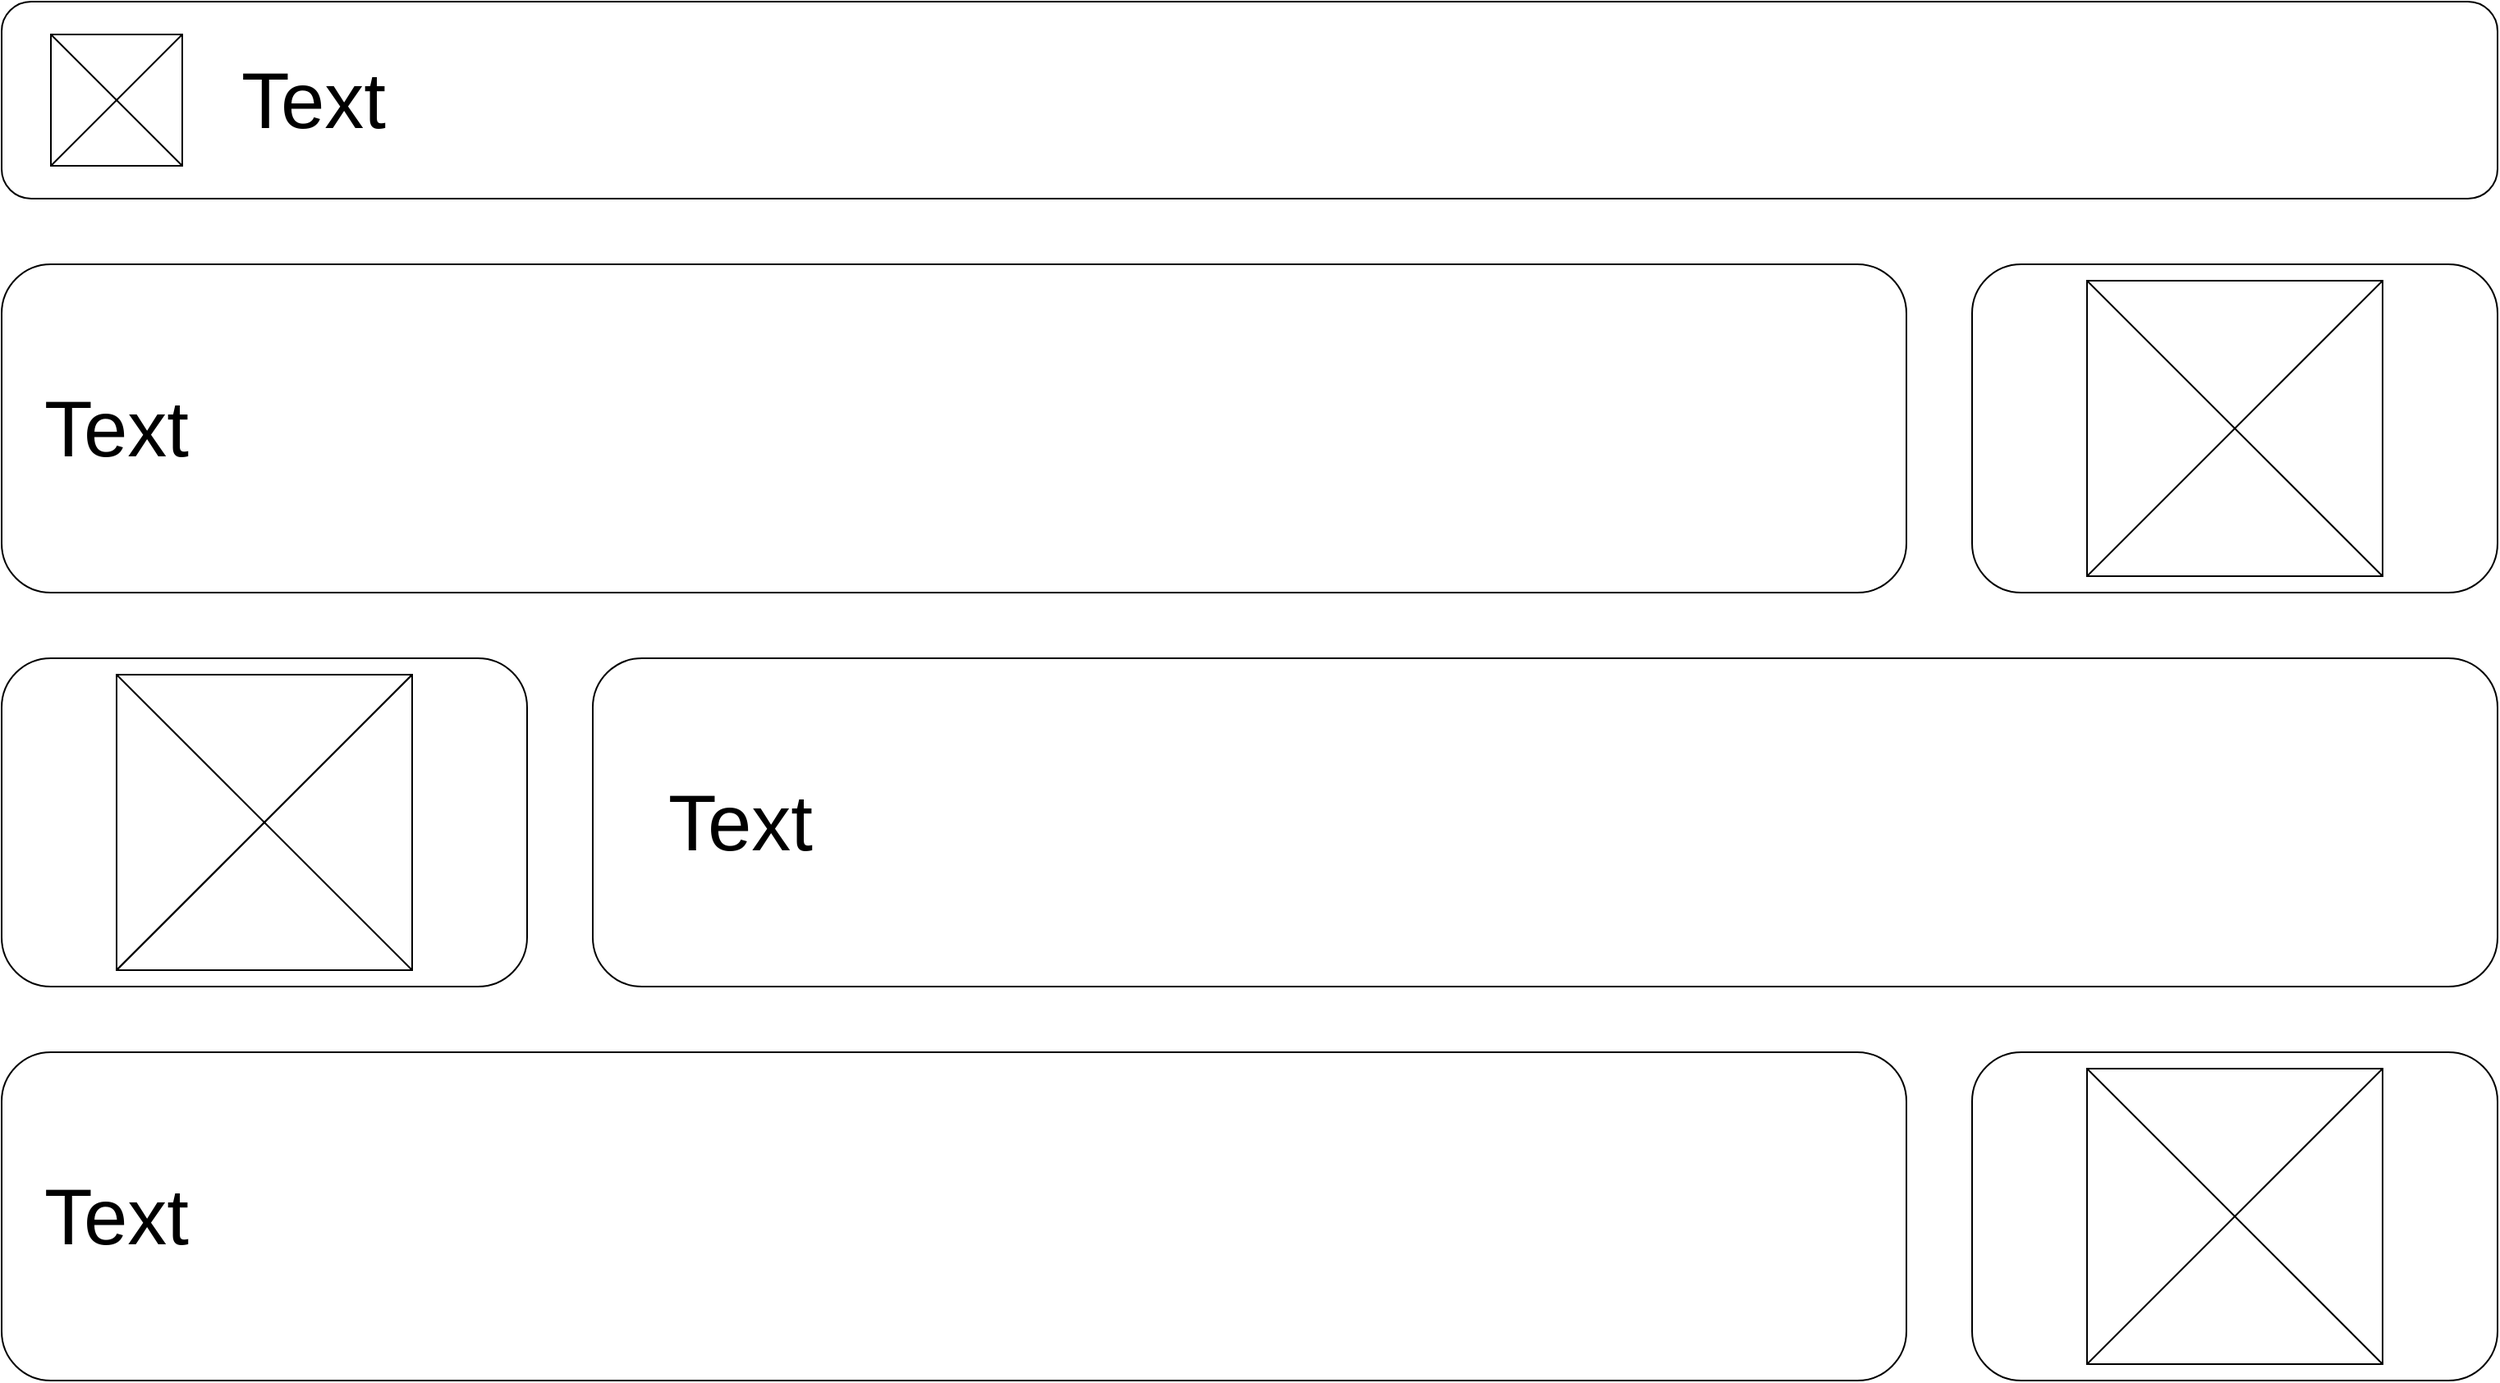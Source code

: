 <mxfile version="24.7.17">
  <diagram name="Page-1" id="6E-YfrabbXqhmYEnca0O">
    <mxGraphModel dx="2320" dy="1189" grid="1" gridSize="10" guides="1" tooltips="1" connect="1" arrows="1" fold="1" page="1" pageScale="1" pageWidth="1600" pageHeight="900" math="0" shadow="0">
      <root>
        <mxCell id="0" />
        <mxCell id="1" parent="0" />
        <mxCell id="RtJifYW1QW43KtxmVP3E-1" value="" style="rounded=1;whiteSpace=wrap;html=1;" vertex="1" parent="1">
          <mxGeometry x="40" y="40" width="1520" height="120" as="geometry" />
        </mxCell>
        <mxCell id="RtJifYW1QW43KtxmVP3E-2" value="" style="whiteSpace=wrap;html=1;aspect=fixed;" vertex="1" parent="1">
          <mxGeometry x="70" y="60" width="80" height="80" as="geometry" />
        </mxCell>
        <mxCell id="RtJifYW1QW43KtxmVP3E-3" value="" style="endArrow=none;html=1;rounded=0;entryX=1;entryY=0;entryDx=0;entryDy=0;exitX=0;exitY=1;exitDx=0;exitDy=0;" edge="1" source="RtJifYW1QW43KtxmVP3E-2" target="RtJifYW1QW43KtxmVP3E-2" parent="1">
          <mxGeometry width="50" height="50" relative="1" as="geometry">
            <mxPoint x="90" y="140" as="sourcePoint" />
            <mxPoint x="140" y="90" as="targetPoint" />
          </mxGeometry>
        </mxCell>
        <mxCell id="RtJifYW1QW43KtxmVP3E-4" value="" style="endArrow=none;html=1;rounded=0;entryX=1;entryY=1;entryDx=0;entryDy=0;exitX=0;exitY=0;exitDx=0;exitDy=0;" edge="1" source="RtJifYW1QW43KtxmVP3E-2" target="RtJifYW1QW43KtxmVP3E-2" parent="1">
          <mxGeometry width="50" height="50" relative="1" as="geometry">
            <mxPoint x="210" y="160" as="sourcePoint" />
            <mxPoint x="260" y="110" as="targetPoint" />
          </mxGeometry>
        </mxCell>
        <mxCell id="RtJifYW1QW43KtxmVP3E-5" value="&lt;font style=&quot;font-size: 48px;&quot;&gt;Text&lt;/font&gt;" style="text;html=1;align=center;verticalAlign=middle;whiteSpace=wrap;rounded=0;" vertex="1" parent="1">
          <mxGeometry x="200" y="85" width="60" height="30" as="geometry" />
        </mxCell>
        <mxCell id="RtJifYW1QW43KtxmVP3E-6" value="" style="rounded=1;whiteSpace=wrap;html=1;" vertex="1" parent="1">
          <mxGeometry x="40" y="200" width="1160" height="200" as="geometry" />
        </mxCell>
        <mxCell id="RtJifYW1QW43KtxmVP3E-7" value="" style="rounded=1;whiteSpace=wrap;html=1;" vertex="1" parent="1">
          <mxGeometry x="400" y="440" width="1160" height="200" as="geometry" />
        </mxCell>
        <mxCell id="RtJifYW1QW43KtxmVP3E-8" value="" style="rounded=1;whiteSpace=wrap;html=1;" vertex="1" parent="1">
          <mxGeometry x="40" y="680" width="1160" height="200" as="geometry" />
        </mxCell>
        <mxCell id="RtJifYW1QW43KtxmVP3E-9" value="" style="rounded=1;whiteSpace=wrap;html=1;" vertex="1" parent="1">
          <mxGeometry x="40" y="440" width="320" height="200" as="geometry" />
        </mxCell>
        <mxCell id="RtJifYW1QW43KtxmVP3E-10" value="" style="rounded=1;whiteSpace=wrap;html=1;" vertex="1" parent="1">
          <mxGeometry x="1240" y="200" width="320" height="200" as="geometry" />
        </mxCell>
        <mxCell id="RtJifYW1QW43KtxmVP3E-11" value="" style="rounded=1;whiteSpace=wrap;html=1;" vertex="1" parent="1">
          <mxGeometry x="1240" y="680" width="320" height="200" as="geometry" />
        </mxCell>
        <mxCell id="RtJifYW1QW43KtxmVP3E-15" value="" style="whiteSpace=wrap;html=1;aspect=fixed;" vertex="1" parent="1">
          <mxGeometry x="110" y="450" width="180" height="180" as="geometry" />
        </mxCell>
        <mxCell id="RtJifYW1QW43KtxmVP3E-16" value="" style="endArrow=none;html=1;rounded=0;entryX=1;entryY=0;entryDx=0;entryDy=0;exitX=0;exitY=1;exitDx=0;exitDy=0;" edge="1" source="RtJifYW1QW43KtxmVP3E-15" target="RtJifYW1QW43KtxmVP3E-15" parent="1">
          <mxGeometry width="50" height="50" relative="1" as="geometry">
            <mxPoint x="180" y="580" as="sourcePoint" />
            <mxPoint x="230" y="530" as="targetPoint" />
          </mxGeometry>
        </mxCell>
        <mxCell id="RtJifYW1QW43KtxmVP3E-17" value="" style="endArrow=none;html=1;rounded=0;entryX=1;entryY=1;entryDx=0;entryDy=0;exitX=0;exitY=0;exitDx=0;exitDy=0;" edge="1" source="RtJifYW1QW43KtxmVP3E-15" target="RtJifYW1QW43KtxmVP3E-15" parent="1">
          <mxGeometry width="50" height="50" relative="1" as="geometry">
            <mxPoint x="300" y="600" as="sourcePoint" />
            <mxPoint x="350" y="550" as="targetPoint" />
          </mxGeometry>
        </mxCell>
        <mxCell id="RtJifYW1QW43KtxmVP3E-18" value="" style="endArrow=none;html=1;rounded=0;entryX=1;entryY=0;entryDx=0;entryDy=0;exitX=0;exitY=1;exitDx=0;exitDy=0;" edge="1" parent="1" source="RtJifYW1QW43KtxmVP3E-15" target="RtJifYW1QW43KtxmVP3E-15">
          <mxGeometry width="50" height="50" relative="1" as="geometry">
            <mxPoint x="180" y="580" as="sourcePoint" />
            <mxPoint x="230" y="530" as="targetPoint" />
          </mxGeometry>
        </mxCell>
        <mxCell id="RtJifYW1QW43KtxmVP3E-21" value="" style="whiteSpace=wrap;html=1;aspect=fixed;" vertex="1" parent="1">
          <mxGeometry x="1310" y="690" width="180" height="180" as="geometry" />
        </mxCell>
        <mxCell id="RtJifYW1QW43KtxmVP3E-22" value="" style="endArrow=none;html=1;rounded=0;entryX=1;entryY=1;entryDx=0;entryDy=0;exitX=0;exitY=0;exitDx=0;exitDy=0;" edge="1" parent="1" source="RtJifYW1QW43KtxmVP3E-21" target="RtJifYW1QW43KtxmVP3E-21">
          <mxGeometry width="50" height="50" relative="1" as="geometry">
            <mxPoint x="310" y="610" as="sourcePoint" />
            <mxPoint x="360" y="560" as="targetPoint" />
          </mxGeometry>
        </mxCell>
        <mxCell id="RtJifYW1QW43KtxmVP3E-23" value="" style="endArrow=none;html=1;rounded=0;entryX=1;entryY=0;entryDx=0;entryDy=0;exitX=0;exitY=1;exitDx=0;exitDy=0;" edge="1" parent="1" source="RtJifYW1QW43KtxmVP3E-21" target="RtJifYW1QW43KtxmVP3E-21">
          <mxGeometry width="50" height="50" relative="1" as="geometry">
            <mxPoint x="190" y="590" as="sourcePoint" />
            <mxPoint x="240" y="540" as="targetPoint" />
          </mxGeometry>
        </mxCell>
        <mxCell id="RtJifYW1QW43KtxmVP3E-24" value="" style="whiteSpace=wrap;html=1;aspect=fixed;" vertex="1" parent="1">
          <mxGeometry x="1310" y="210" width="180" height="180" as="geometry" />
        </mxCell>
        <mxCell id="RtJifYW1QW43KtxmVP3E-25" value="" style="endArrow=none;html=1;rounded=0;entryX=1;entryY=1;entryDx=0;entryDy=0;exitX=0;exitY=0;exitDx=0;exitDy=0;" edge="1" source="RtJifYW1QW43KtxmVP3E-24" target="RtJifYW1QW43KtxmVP3E-24" parent="1">
          <mxGeometry width="50" height="50" relative="1" as="geometry">
            <mxPoint x="1500" y="360" as="sourcePoint" />
            <mxPoint x="1550" y="310" as="targetPoint" />
          </mxGeometry>
        </mxCell>
        <mxCell id="RtJifYW1QW43KtxmVP3E-26" value="" style="endArrow=none;html=1;rounded=0;entryX=1;entryY=0;entryDx=0;entryDy=0;exitX=0;exitY=1;exitDx=0;exitDy=0;" edge="1" source="RtJifYW1QW43KtxmVP3E-24" target="RtJifYW1QW43KtxmVP3E-24" parent="1">
          <mxGeometry width="50" height="50" relative="1" as="geometry">
            <mxPoint x="1380" y="340" as="sourcePoint" />
            <mxPoint x="1430" y="290" as="targetPoint" />
          </mxGeometry>
        </mxCell>
        <mxCell id="RtJifYW1QW43KtxmVP3E-27" value="&lt;font style=&quot;font-size: 48px;&quot;&gt;Text&lt;/font&gt;" style="text;html=1;align=center;verticalAlign=middle;whiteSpace=wrap;rounded=0;" vertex="1" parent="1">
          <mxGeometry x="80" y="285" width="60" height="30" as="geometry" />
        </mxCell>
        <mxCell id="RtJifYW1QW43KtxmVP3E-29" value="&lt;font style=&quot;font-size: 48px;&quot;&gt;Text&lt;/font&gt;" style="text;html=1;align=center;verticalAlign=middle;whiteSpace=wrap;rounded=0;" vertex="1" parent="1">
          <mxGeometry x="460" y="525" width="60" height="30" as="geometry" />
        </mxCell>
        <mxCell id="RtJifYW1QW43KtxmVP3E-30" value="&lt;font style=&quot;font-size: 48px;&quot;&gt;Text&lt;/font&gt;" style="text;html=1;align=center;verticalAlign=middle;whiteSpace=wrap;rounded=0;" vertex="1" parent="1">
          <mxGeometry x="80" y="765" width="60" height="30" as="geometry" />
        </mxCell>
      </root>
    </mxGraphModel>
  </diagram>
</mxfile>

